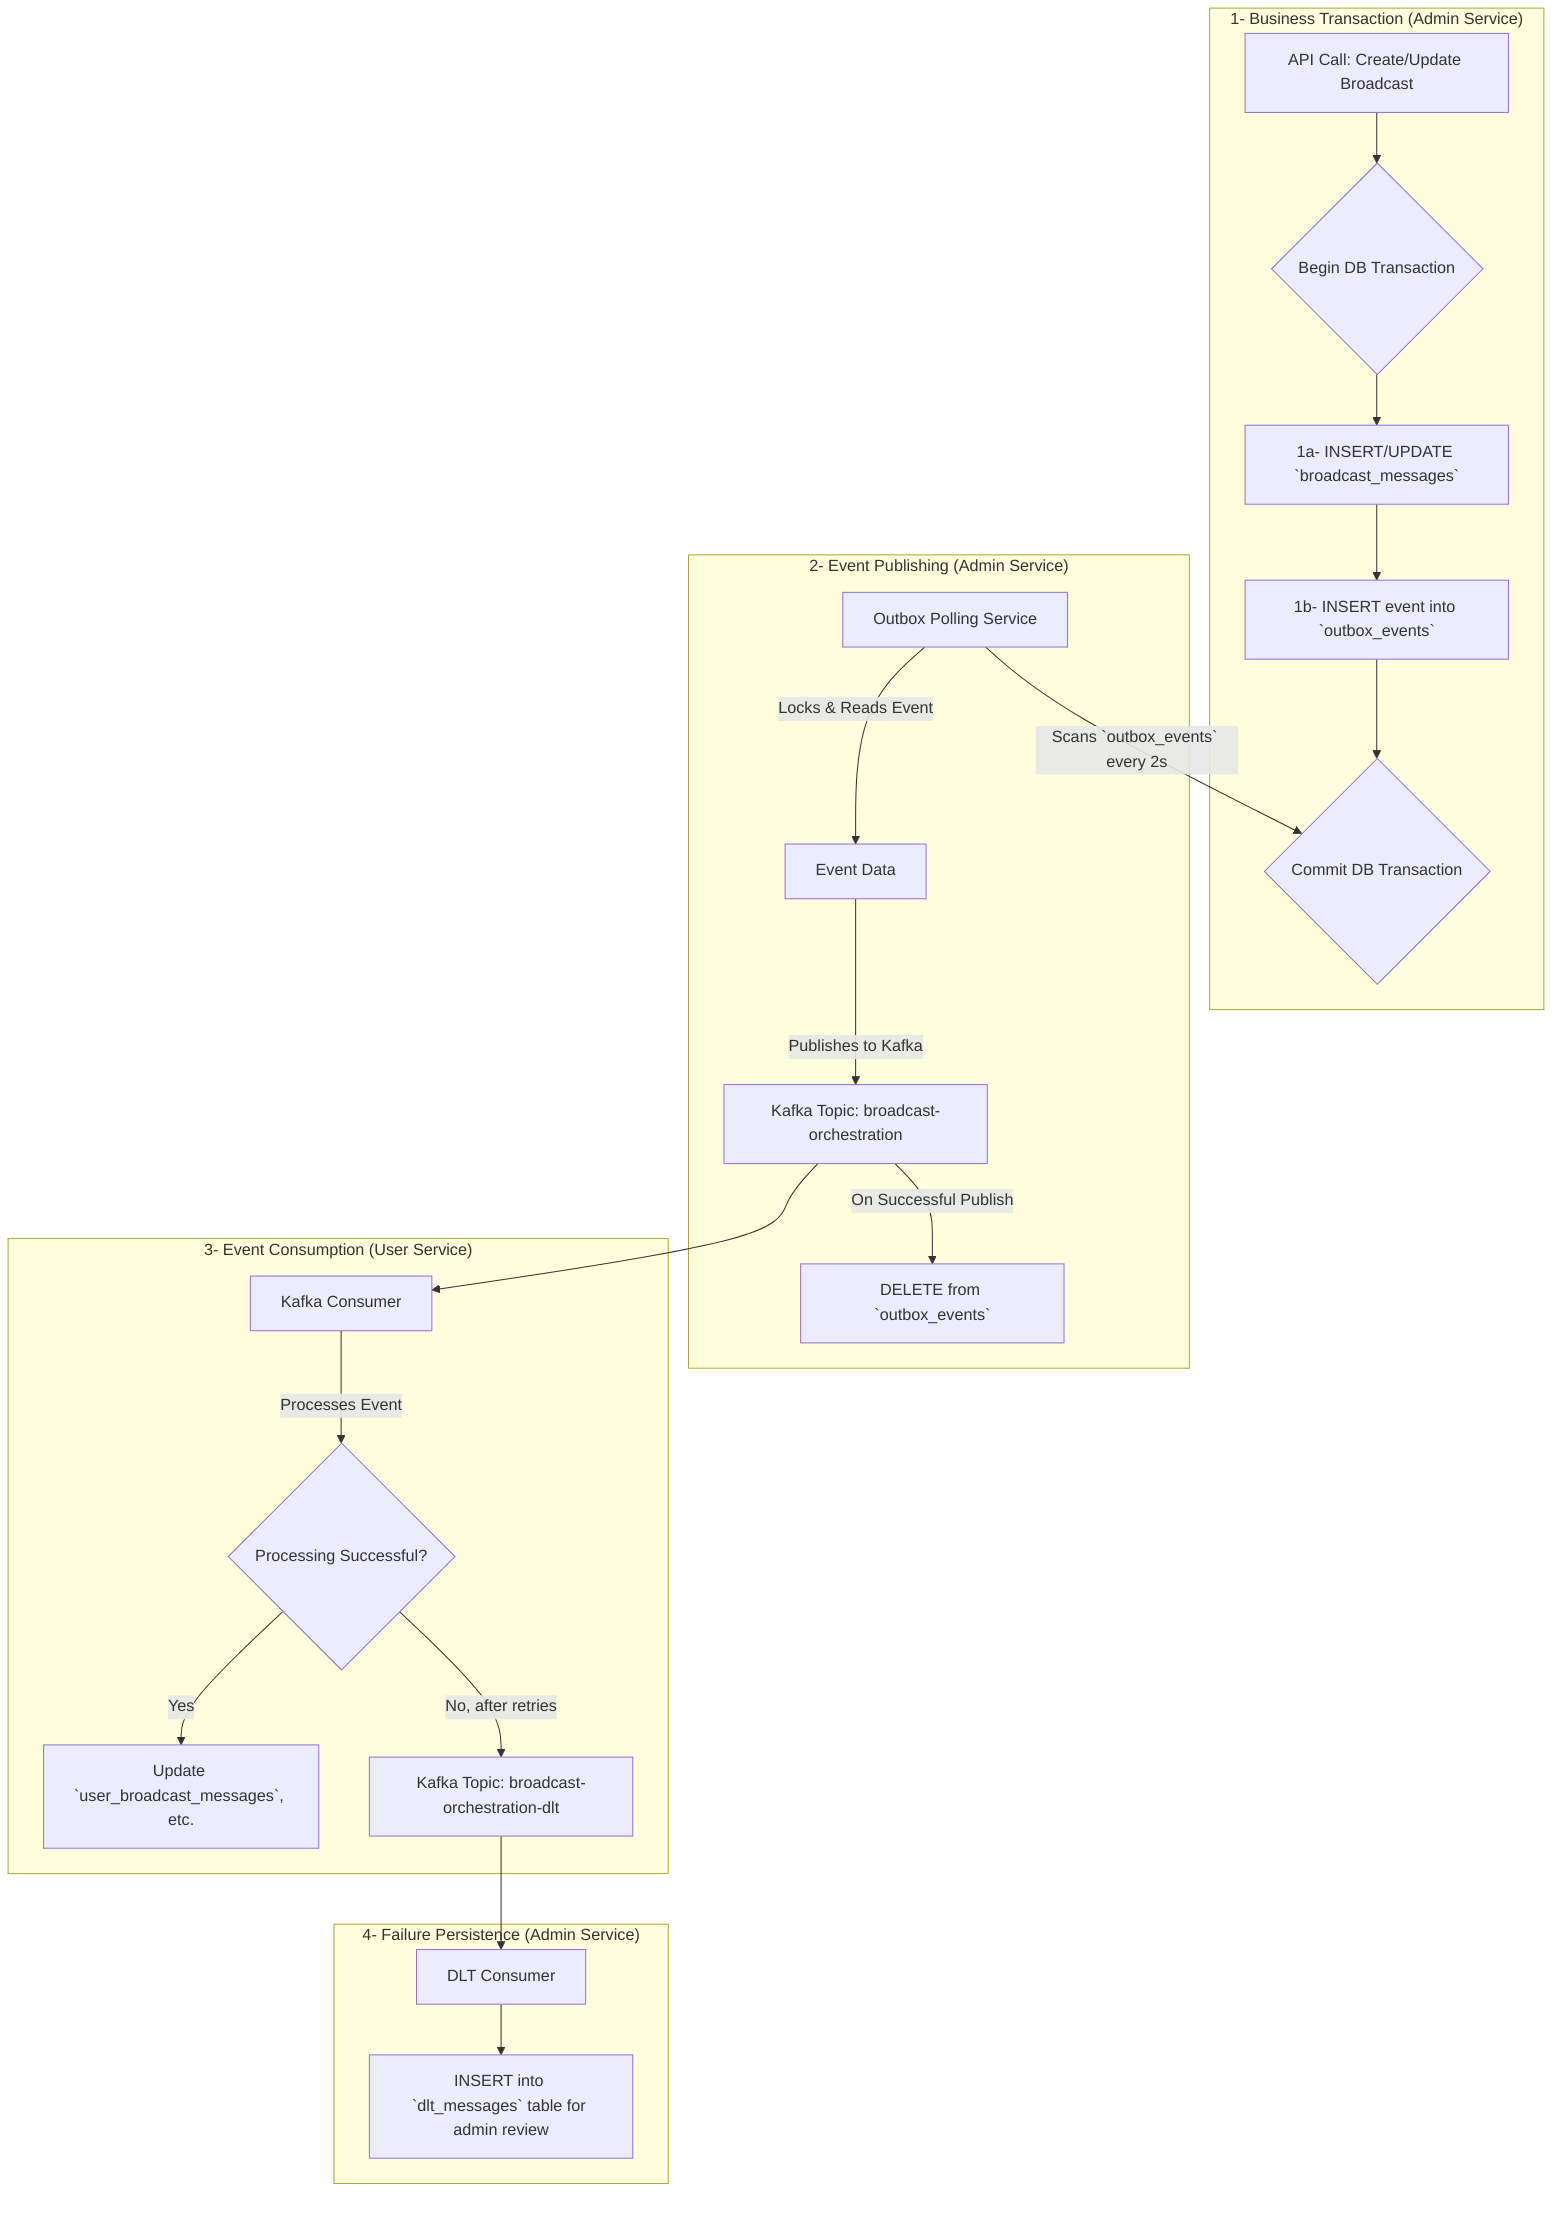 graph TD
    subgraph "1- Business Transaction (Admin Service)"
        A[API Call: Create/Update Broadcast] --> B{Begin DB Transaction};
        B --> C[1a- INSERT/UPDATE `broadcast_messages`];
        C --> D[1b- INSERT event into `outbox_events`];
        D --> E{Commit DB Transaction};
    end

    subgraph "2- Event Publishing (Admin Service)"
        F[Outbox Polling Service] -- "Scans `outbox_events` every 2s" --> E;
        F -- "Locks & Reads Event" --> G[Event Data];
        G -- "Publishes to Kafka" --> H[Kafka Topic: broadcast-orchestration];
        H -- "On Successful Publish" --> I[DELETE from `outbox_events`];
    end

    subgraph "3- Event Consumption (User Service)"
        H --> J[Kafka Consumer];
        J -- "Processes Event" --> K{Processing Successful?};
        K -- Yes --> L[Update `user_broadcast_messages`, etc.];
        K -- No, after retries --> M[Publish to DLT Topic];
    end

    subgraph "4- Failure Persistence (Admin Service)"
        M[Kafka Topic: broadcast-orchestration-dlt] --> N[DLT Consumer];
        N --> O[INSERT into `dlt_messages` table for admin review];
    end